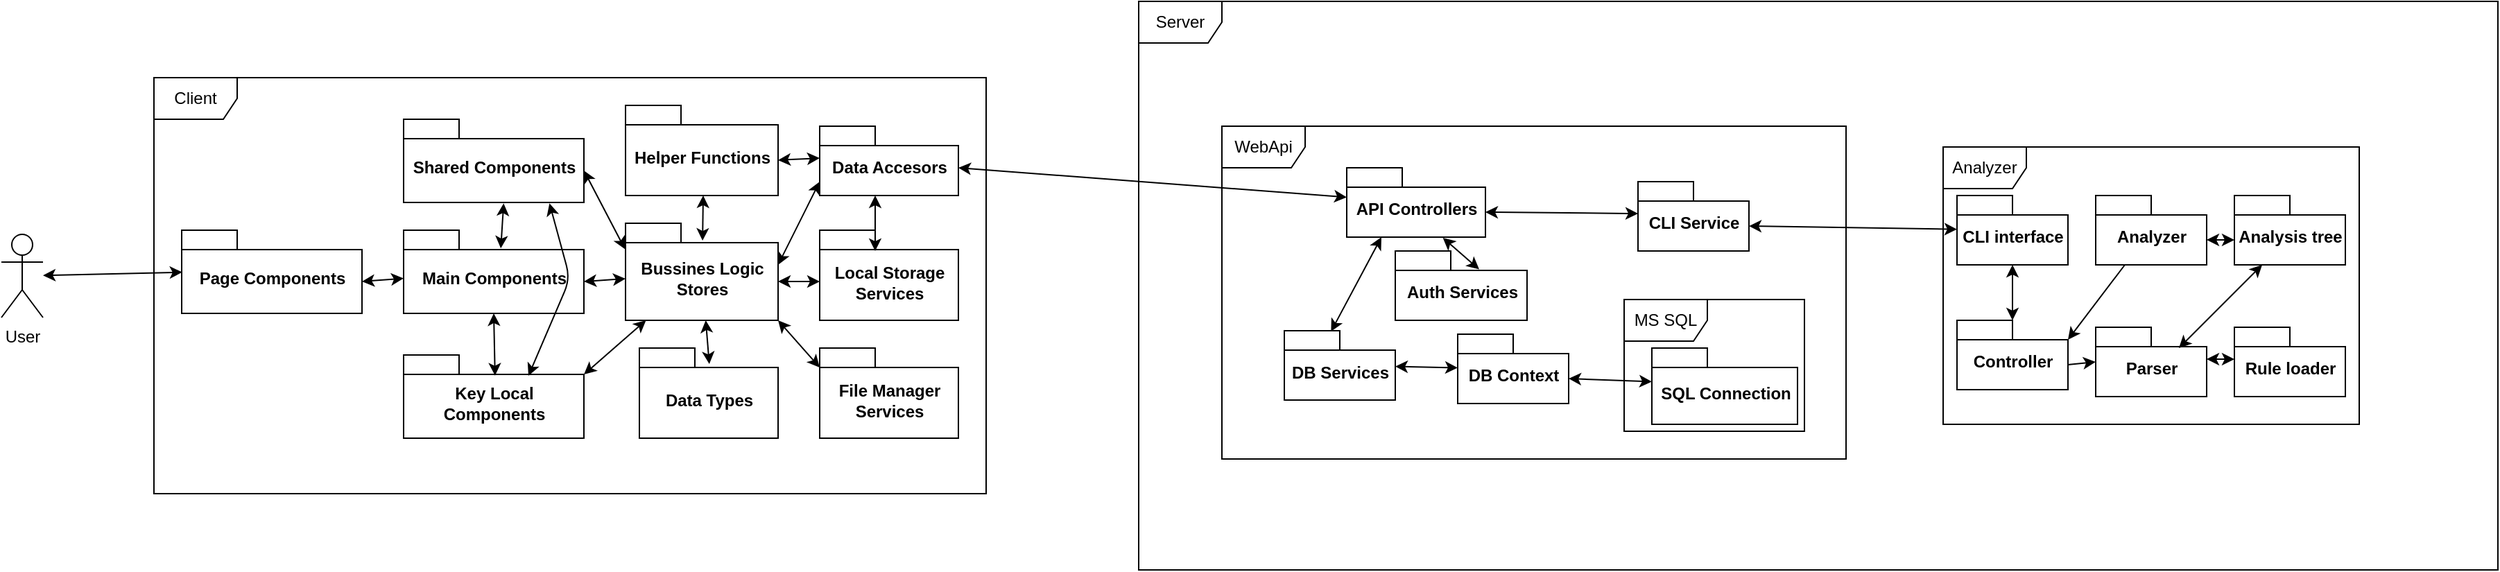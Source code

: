 <mxfile version="14.9.9" type="device"><diagram id="LTccUv_rX1cCmHkAag06" name="Page-1"><mxGraphModel dx="2523" dy="946" grid="1" gridSize="10" guides="1" tooltips="1" connect="1" arrows="1" fold="1" page="1" pageScale="1" pageWidth="850" pageHeight="1100" math="0" shadow="0"><root><mxCell id="0"/><mxCell id="1" parent="0"/><mxCell id="hijYNUA0aTNlwj546k5S-3" value="Server" style="shape=umlFrame;whiteSpace=wrap;html=1;" vertex="1" parent="1"><mxGeometry x="240" y="290" width="980" height="410" as="geometry"/></mxCell><mxCell id="hijYNUA0aTNlwj546k5S-2" value="WebApi" style="shape=umlFrame;whiteSpace=wrap;html=1;" vertex="1" parent="1"><mxGeometry x="300" y="380" width="450" height="240" as="geometry"/></mxCell><mxCell id="hijYNUA0aTNlwj546k5S-24" value="MS SQL" style="shape=umlFrame;whiteSpace=wrap;html=1;" vertex="1" parent="1"><mxGeometry x="590" y="505" width="130" height="95" as="geometry"/></mxCell><mxCell id="hijYNUA0aTNlwj546k5S-4" value="Client" style="shape=umlFrame;whiteSpace=wrap;html=1;" vertex="1" parent="1"><mxGeometry x="-470" y="345" width="600" height="300" as="geometry"/></mxCell><mxCell id="hijYNUA0aTNlwj546k5S-1" value="Analyzer" style="shape=umlFrame;whiteSpace=wrap;html=1;" vertex="1" parent="1"><mxGeometry x="820" y="395" width="300" height="200" as="geometry"/></mxCell><mxCell id="hijYNUA0aTNlwj546k5S-6" value="CLI interface" style="shape=folder;fontStyle=1;spacingTop=10;tabWidth=40;tabHeight=14;tabPosition=left;html=1;" vertex="1" parent="1"><mxGeometry x="830" y="430" width="80" height="50" as="geometry"/></mxCell><mxCell id="hijYNUA0aTNlwj546k5S-7" value="Controller" style="shape=folder;fontStyle=1;spacingTop=10;tabWidth=40;tabHeight=14;tabPosition=left;html=1;" vertex="1" parent="1"><mxGeometry x="830" y="520" width="80" height="50" as="geometry"/></mxCell><mxCell id="hijYNUA0aTNlwj546k5S-8" value="Parser" style="shape=folder;fontStyle=1;spacingTop=10;tabWidth=40;tabHeight=14;tabPosition=left;html=1;" vertex="1" parent="1"><mxGeometry x="930" y="525" width="80" height="50" as="geometry"/></mxCell><mxCell id="hijYNUA0aTNlwj546k5S-9" value="Rule loader" style="shape=folder;fontStyle=1;spacingTop=10;tabWidth=40;tabHeight=14;tabPosition=left;html=1;" vertex="1" parent="1"><mxGeometry x="1030" y="525" width="80" height="50" as="geometry"/></mxCell><mxCell id="hijYNUA0aTNlwj546k5S-10" value="Analysis tree" style="shape=folder;fontStyle=1;spacingTop=10;tabWidth=40;tabHeight=14;tabPosition=left;html=1;" vertex="1" parent="1"><mxGeometry x="1030" y="430" width="80" height="50" as="geometry"/></mxCell><mxCell id="hijYNUA0aTNlwj546k5S-11" value="Analyzer" style="shape=folder;fontStyle=1;spacingTop=10;tabWidth=40;tabHeight=14;tabPosition=left;html=1;" vertex="1" parent="1"><mxGeometry x="930" y="430" width="80" height="50" as="geometry"/></mxCell><mxCell id="hijYNUA0aTNlwj546k5S-12" value="" style="endArrow=classic;startArrow=classic;html=1;exitX=0;exitY=0;exitDx=40;exitDy=0;exitPerimeter=0;" edge="1" parent="1" source="hijYNUA0aTNlwj546k5S-7" target="hijYNUA0aTNlwj546k5S-6"><mxGeometry width="50" height="50" relative="1" as="geometry"><mxPoint x="870" y="650" as="sourcePoint"/><mxPoint x="920" y="600" as="targetPoint"/></mxGeometry></mxCell><mxCell id="hijYNUA0aTNlwj546k5S-13" value="" style="endArrow=classic;html=1;exitX=0;exitY=0;exitDx=80;exitDy=32;exitPerimeter=0;" edge="1" parent="1" source="hijYNUA0aTNlwj546k5S-7"><mxGeometry width="50" height="50" relative="1" as="geometry"><mxPoint x="890" y="700" as="sourcePoint"/><mxPoint x="930" y="550" as="targetPoint"/></mxGeometry></mxCell><mxCell id="hijYNUA0aTNlwj546k5S-15" value="" style="endArrow=classic;startArrow=classic;html=1;entryX=0;entryY=0;entryDx=0;entryDy=23;entryPerimeter=0;" edge="1" parent="1" target="hijYNUA0aTNlwj546k5S-9"><mxGeometry width="50" height="50" relative="1" as="geometry"><mxPoint x="1010" y="548" as="sourcePoint"/><mxPoint x="880" y="600" as="targetPoint"/></mxGeometry></mxCell><mxCell id="hijYNUA0aTNlwj546k5S-18" value="" style="endArrow=classic;startArrow=classic;html=1;exitX=0;exitY=0;exitDx=80;exitDy=32;exitPerimeter=0;entryX=0;entryY=0;entryDx=0;entryDy=32;entryPerimeter=0;" edge="1" parent="1" source="hijYNUA0aTNlwj546k5S-11" target="hijYNUA0aTNlwj546k5S-10"><mxGeometry width="50" height="50" relative="1" as="geometry"><mxPoint x="980" y="530" as="sourcePoint"/><mxPoint x="1030" y="480" as="targetPoint"/></mxGeometry></mxCell><mxCell id="hijYNUA0aTNlwj546k5S-19" value="" style="endArrow=classic;startArrow=classic;html=1;entryX=0.25;entryY=1;entryDx=0;entryDy=0;entryPerimeter=0;" edge="1" parent="1" target="hijYNUA0aTNlwj546k5S-10"><mxGeometry width="50" height="50" relative="1" as="geometry"><mxPoint x="990" y="540" as="sourcePoint"/><mxPoint x="1040" y="490" as="targetPoint"/></mxGeometry></mxCell><mxCell id="hijYNUA0aTNlwj546k5S-20" value="" style="endArrow=classic;html=1;entryX=0;entryY=0;entryDx=80;entryDy=14;entryPerimeter=0;" edge="1" parent="1" source="hijYNUA0aTNlwj546k5S-11" target="hijYNUA0aTNlwj546k5S-7"><mxGeometry width="50" height="50" relative="1" as="geometry"><mxPoint x="830" y="650" as="sourcePoint"/><mxPoint x="880" y="600" as="targetPoint"/></mxGeometry></mxCell><mxCell id="hijYNUA0aTNlwj546k5S-21" value="CLI Service" style="shape=folder;fontStyle=1;spacingTop=10;tabWidth=40;tabHeight=14;tabPosition=left;html=1;" vertex="1" parent="1"><mxGeometry x="600" y="420" width="80" height="50" as="geometry"/></mxCell><mxCell id="hijYNUA0aTNlwj546k5S-22" value="" style="endArrow=classic;startArrow=classic;html=1;exitX=0;exitY=0;exitDx=80;exitDy=32;exitPerimeter=0;" edge="1" parent="1" source="hijYNUA0aTNlwj546k5S-21" target="hijYNUA0aTNlwj546k5S-6"><mxGeometry width="50" height="50" relative="1" as="geometry"><mxPoint x="630" y="440" as="sourcePoint"/><mxPoint x="770" y="460" as="targetPoint"/></mxGeometry></mxCell><mxCell id="hijYNUA0aTNlwj546k5S-23" value="SQL Connection" style="shape=folder;fontStyle=1;spacingTop=10;tabWidth=40;tabHeight=14;tabPosition=left;html=1;" vertex="1" parent="1"><mxGeometry x="610" y="540" width="105" height="55" as="geometry"/></mxCell><mxCell id="hijYNUA0aTNlwj546k5S-25" value="DB Context" style="shape=folder;fontStyle=1;spacingTop=10;tabWidth=40;tabHeight=14;tabPosition=left;html=1;" vertex="1" parent="1"><mxGeometry x="470" y="530" width="80" height="50" as="geometry"/></mxCell><mxCell id="hijYNUA0aTNlwj546k5S-26" value="DB Services" style="shape=folder;fontStyle=1;spacingTop=10;tabWidth=40;tabHeight=14;tabPosition=left;html=1;" vertex="1" parent="1"><mxGeometry x="345" y="527.5" width="80" height="50" as="geometry"/></mxCell><mxCell id="hijYNUA0aTNlwj546k5S-27" value="API Controllers" style="shape=folder;fontStyle=1;spacingTop=10;tabWidth=40;tabHeight=14;tabPosition=left;html=1;" vertex="1" parent="1"><mxGeometry x="390" y="410" width="100" height="50" as="geometry"/></mxCell><mxCell id="hijYNUA0aTNlwj546k5S-29" value="Auth Services" style="shape=folder;fontStyle=1;spacingTop=10;tabWidth=40;tabHeight=14;tabPosition=left;html=1;" vertex="1" parent="1"><mxGeometry x="425" y="470" width="95" height="50" as="geometry"/></mxCell><mxCell id="hijYNUA0aTNlwj546k5S-30" value="" style="endArrow=classic;startArrow=classic;html=1;entryX=0;entryY=0;entryDx=0;entryDy=23;entryPerimeter=0;exitX=0;exitY=0;exitDx=100;exitDy=32;exitPerimeter=0;" edge="1" parent="1" source="hijYNUA0aTNlwj546k5S-27" target="hijYNUA0aTNlwj546k5S-21"><mxGeometry width="50" height="50" relative="1" as="geometry"><mxPoint x="520" y="490" as="sourcePoint"/><mxPoint x="570" y="440" as="targetPoint"/></mxGeometry></mxCell><mxCell id="hijYNUA0aTNlwj546k5S-31" value="" style="endArrow=classic;startArrow=classic;html=1;entryX=0.637;entryY=0.265;entryDx=0;entryDy=0;entryPerimeter=0;exitX=0.693;exitY=1.01;exitDx=0;exitDy=0;exitPerimeter=0;" edge="1" parent="1" source="hijYNUA0aTNlwj546k5S-27" target="hijYNUA0aTNlwj546k5S-29"><mxGeometry width="50" height="50" relative="1" as="geometry"><mxPoint x="500" y="452.0" as="sourcePoint"/><mxPoint x="610" y="453.0" as="targetPoint"/></mxGeometry></mxCell><mxCell id="hijYNUA0aTNlwj546k5S-32" value="" style="endArrow=classic;startArrow=classic;html=1;entryX=0.25;entryY=1;entryDx=0;entryDy=0;entryPerimeter=0;exitX=0.421;exitY=0.011;exitDx=0;exitDy=0;exitPerimeter=0;" edge="1" parent="1" source="hijYNUA0aTNlwj546k5S-26" target="hijYNUA0aTNlwj546k5S-27"><mxGeometry width="50" height="50" relative="1" as="geometry"><mxPoint x="385" y="524.0" as="sourcePoint"/><mxPoint x="495" y="525.0" as="targetPoint"/></mxGeometry></mxCell><mxCell id="hijYNUA0aTNlwj546k5S-34" value="" style="endArrow=classic;startArrow=classic;html=1;" edge="1" parent="1"><mxGeometry width="50" height="50" relative="1" as="geometry"><mxPoint x="425" y="553.3" as="sourcePoint"/><mxPoint x="470" y="554.2" as="targetPoint"/></mxGeometry></mxCell><mxCell id="hijYNUA0aTNlwj546k5S-35" value="" style="endArrow=classic;startArrow=classic;html=1;exitX=0;exitY=0;exitDx=80;exitDy=32;exitPerimeter=0;entryX=0;entryY=0;entryDx=0;entryDy=24.25;entryPerimeter=0;" edge="1" parent="1" source="hijYNUA0aTNlwj546k5S-25" target="hijYNUA0aTNlwj546k5S-23"><mxGeometry width="50" height="50" relative="1" as="geometry"><mxPoint x="435" y="563.3" as="sourcePoint"/><mxPoint x="590" y="559" as="targetPoint"/></mxGeometry></mxCell><mxCell id="hijYNUA0aTNlwj546k5S-36" value="Data Accesors" style="shape=folder;fontStyle=1;spacingTop=10;tabWidth=40;tabHeight=14;tabPosition=left;html=1;" vertex="1" parent="1"><mxGeometry x="10" y="380" width="100" height="50" as="geometry"/></mxCell><mxCell id="hijYNUA0aTNlwj546k5S-37" value="Bussines Logic&lt;br&gt;Stores" style="shape=folder;fontStyle=1;spacingTop=10;tabWidth=40;tabHeight=14;tabPosition=left;html=1;" vertex="1" parent="1"><mxGeometry x="-130" y="450" width="110" height="70" as="geometry"/></mxCell><mxCell id="hijYNUA0aTNlwj546k5S-38" value="Local Storage&lt;br&gt;Services" style="shape=folder;fontStyle=1;spacingTop=10;tabWidth=40;tabHeight=14;tabPosition=left;html=1;" vertex="1" parent="1"><mxGeometry x="10" y="455" width="100" height="65" as="geometry"/></mxCell><mxCell id="hijYNUA0aTNlwj546k5S-39" value="File Manager&lt;br&gt;Services" style="shape=folder;fontStyle=1;spacingTop=10;tabWidth=40;tabHeight=14;tabPosition=left;html=1;" vertex="1" parent="1"><mxGeometry x="10" y="540" width="100" height="65" as="geometry"/></mxCell><mxCell id="hijYNUA0aTNlwj546k5S-40" value="Data Types" style="shape=folder;fontStyle=1;spacingTop=10;tabWidth=40;tabHeight=14;tabPosition=left;html=1;" vertex="1" parent="1"><mxGeometry x="-120" y="540" width="100" height="65" as="geometry"/></mxCell><mxCell id="hijYNUA0aTNlwj546k5S-41" value="Helper Functions" style="shape=folder;fontStyle=1;spacingTop=10;tabWidth=40;tabHeight=14;tabPosition=left;html=1;" vertex="1" parent="1"><mxGeometry x="-130" y="365" width="110" height="65" as="geometry"/></mxCell><mxCell id="hijYNUA0aTNlwj546k5S-42" value="Shared Components" style="shape=folder;fontStyle=1;spacingTop=10;tabWidth=40;tabHeight=14;tabPosition=left;html=1;" vertex="1" parent="1"><mxGeometry x="-290" y="375" width="130" height="60" as="geometry"/></mxCell><mxCell id="hijYNUA0aTNlwj546k5S-43" value="Key Local&lt;br&gt;Components" style="shape=folder;fontStyle=1;spacingTop=10;tabWidth=40;tabHeight=14;tabPosition=left;html=1;" vertex="1" parent="1"><mxGeometry x="-290" y="545" width="130" height="60" as="geometry"/></mxCell><mxCell id="hijYNUA0aTNlwj546k5S-44" value="Main Components" style="shape=folder;fontStyle=1;spacingTop=10;tabWidth=40;tabHeight=14;tabPosition=left;html=1;" vertex="1" parent="1"><mxGeometry x="-290" y="455" width="130" height="60" as="geometry"/></mxCell><mxCell id="hijYNUA0aTNlwj546k5S-45" value="Page Components" style="shape=folder;fontStyle=1;spacingTop=10;tabWidth=40;tabHeight=14;tabPosition=left;html=1;" vertex="1" parent="1"><mxGeometry x="-450" y="455" width="130" height="60" as="geometry"/></mxCell><mxCell id="hijYNUA0aTNlwj546k5S-46" value="User" style="shape=umlActor;verticalLabelPosition=bottom;verticalAlign=top;html=1;" vertex="1" parent="1"><mxGeometry x="-580" y="458" width="30" height="60" as="geometry"/></mxCell><mxCell id="hijYNUA0aTNlwj546k5S-47" value="" style="endArrow=classic;startArrow=classic;html=1;entryX=0.003;entryY=0.505;entryDx=0;entryDy=0;entryPerimeter=0;" edge="1" parent="1" source="hijYNUA0aTNlwj546k5S-46" target="hijYNUA0aTNlwj546k5S-45"><mxGeometry width="50" height="50" relative="1" as="geometry"><mxPoint x="-530" y="555" as="sourcePoint"/><mxPoint x="-480" y="505" as="targetPoint"/></mxGeometry></mxCell><mxCell id="hijYNUA0aTNlwj546k5S-48" value="" style="endArrow=classic;startArrow=classic;html=1;exitX=0.809;exitY=1.011;exitDx=0;exitDy=0;exitPerimeter=0;" edge="1" parent="1" source="hijYNUA0aTNlwj546k5S-42"><mxGeometry width="50" height="50" relative="1" as="geometry"><mxPoint x="-160" y="415" as="sourcePoint"/><mxPoint x="-200" y="560" as="targetPoint"/><Array as="points"><mxPoint x="-170" y="490"/></Array></mxGeometry></mxCell><mxCell id="hijYNUA0aTNlwj546k5S-49" value="" style="endArrow=classic;startArrow=classic;html=1;entryX=0.555;entryY=1.011;entryDx=0;entryDy=0;entryPerimeter=0;exitX=0.539;exitY=0.218;exitDx=0;exitDy=0;exitPerimeter=0;" edge="1" parent="1" source="hijYNUA0aTNlwj546k5S-44" target="hijYNUA0aTNlwj546k5S-42"><mxGeometry width="50" height="50" relative="1" as="geometry"><mxPoint x="-520" y="780" as="sourcePoint"/><mxPoint x="-470" y="730" as="targetPoint"/></mxGeometry></mxCell><mxCell id="hijYNUA0aTNlwj546k5S-50" value="" style="endArrow=classic;startArrow=classic;html=1;entryX=0.507;entryY=0.247;entryDx=0;entryDy=0;entryPerimeter=0;exitX=0.5;exitY=1;exitDx=0;exitDy=0;exitPerimeter=0;" edge="1" parent="1" source="hijYNUA0aTNlwj546k5S-44" target="hijYNUA0aTNlwj546k5S-43"><mxGeometry width="50" height="50" relative="1" as="geometry"><mxPoint x="-510" y="790" as="sourcePoint"/><mxPoint x="-460" y="740" as="targetPoint"/></mxGeometry></mxCell><mxCell id="hijYNUA0aTNlwj546k5S-51" value="" style="endArrow=classic;startArrow=classic;html=1;exitX=0;exitY=0;exitDx=130;exitDy=37;exitPerimeter=0;" edge="1" parent="1" source="hijYNUA0aTNlwj546k5S-45" target="hijYNUA0aTNlwj546k5S-44"><mxGeometry width="50" height="50" relative="1" as="geometry"><mxPoint x="-370" y="590" as="sourcePoint"/><mxPoint x="-320" y="540" as="targetPoint"/></mxGeometry></mxCell><mxCell id="hijYNUA0aTNlwj546k5S-52" value="" style="endArrow=classic;startArrow=classic;html=1;exitX=0;exitY=0;exitDx=130;exitDy=37;exitPerimeter=0;" edge="1" parent="1" source="hijYNUA0aTNlwj546k5S-44"><mxGeometry width="50" height="50" relative="1" as="geometry"><mxPoint x="-160" y="500" as="sourcePoint"/><mxPoint x="-130" y="490" as="targetPoint"/></mxGeometry></mxCell><mxCell id="hijYNUA0aTNlwj546k5S-53" value="" style="endArrow=classic;startArrow=classic;html=1;exitX=0;exitY=0;exitDx=130;exitDy=14;exitPerimeter=0;" edge="1" parent="1" source="hijYNUA0aTNlwj546k5S-43" target="hijYNUA0aTNlwj546k5S-37"><mxGeometry width="50" height="50" relative="1" as="geometry"><mxPoint x="-195" y="568" as="sourcePoint"/><mxPoint x="-145" y="518" as="targetPoint"/></mxGeometry></mxCell><mxCell id="hijYNUA0aTNlwj546k5S-54" value="" style="endArrow=classic;startArrow=classic;html=1;exitX=0;exitY=0;exitDx=130;exitDy=37;exitPerimeter=0;entryX=-0.003;entryY=0.268;entryDx=0;entryDy=0;entryPerimeter=0;" edge="1" parent="1" source="hijYNUA0aTNlwj546k5S-42" target="hijYNUA0aTNlwj546k5S-37"><mxGeometry width="50" height="50" relative="1" as="geometry"><mxPoint x="-150" y="502" as="sourcePoint"/><mxPoint x="-120" y="500" as="targetPoint"/></mxGeometry></mxCell><mxCell id="hijYNUA0aTNlwj546k5S-55" value="" style="endArrow=classic;startArrow=classic;html=1;entryX=0.505;entryY=0.179;entryDx=0;entryDy=0;entryPerimeter=0;" edge="1" parent="1" target="hijYNUA0aTNlwj546k5S-37"><mxGeometry width="50" height="50" relative="1" as="geometry"><mxPoint x="-74" y="430" as="sourcePoint"/><mxPoint x="-120.33" y="478.76" as="targetPoint"/></mxGeometry></mxCell><mxCell id="hijYNUA0aTNlwj546k5S-56" value="" style="endArrow=classic;startArrow=classic;html=1;exitX=0.504;exitY=0.177;exitDx=0;exitDy=0;exitPerimeter=0;" edge="1" parent="1" source="hijYNUA0aTNlwj546k5S-40" target="hijYNUA0aTNlwj546k5S-37"><mxGeometry width="50" height="50" relative="1" as="geometry"><mxPoint x="-64.0" y="440" as="sourcePoint"/><mxPoint x="-64.45" y="472.53" as="targetPoint"/></mxGeometry></mxCell><mxCell id="hijYNUA0aTNlwj546k5S-57" value="" style="endArrow=classic;startArrow=classic;html=1;" edge="1" parent="1"><mxGeometry width="50" height="50" relative="1" as="geometry"><mxPoint x="-20" y="480" as="sourcePoint"/><mxPoint x="10" y="420" as="targetPoint"/></mxGeometry></mxCell><mxCell id="hijYNUA0aTNlwj546k5S-58" value="" style="endArrow=classic;startArrow=classic;html=1;entryX=0;entryY=0;entryDx=0;entryDy=23;entryPerimeter=0;exitX=0;exitY=0;exitDx=110;exitDy=39.5;exitPerimeter=0;" edge="1" parent="1" source="hijYNUA0aTNlwj546k5S-41" target="hijYNUA0aTNlwj546k5S-36"><mxGeometry width="50" height="50" relative="1" as="geometry"><mxPoint x="-20" y="410" as="sourcePoint"/><mxPoint x="20" y="413.0" as="targetPoint"/></mxGeometry></mxCell><mxCell id="hijYNUA0aTNlwj546k5S-59" value="" style="endArrow=classic;startArrow=classic;html=1;exitX=0;exitY=0;exitDx=110;exitDy=42;exitPerimeter=0;" edge="1" parent="1" source="hijYNUA0aTNlwj546k5S-37"><mxGeometry width="50" height="50" relative="1" as="geometry"><mxPoint x="-10" y="414.5" as="sourcePoint"/><mxPoint x="10" y="492" as="targetPoint"/></mxGeometry></mxCell><mxCell id="hijYNUA0aTNlwj546k5S-60" value="" style="endArrow=classic;startArrow=classic;html=1;" edge="1" parent="1"><mxGeometry width="50" height="50" relative="1" as="geometry"><mxPoint x="50" y="430" as="sourcePoint"/><mxPoint x="50" y="470" as="targetPoint"/></mxGeometry></mxCell><mxCell id="hijYNUA0aTNlwj546k5S-61" value="" style="endArrow=classic;startArrow=classic;html=1;entryX=0;entryY=0;entryDx=0;entryDy=14;entryPerimeter=0;exitX=0;exitY=0;exitDx=110;exitDy=70;exitPerimeter=0;" edge="1" parent="1" source="hijYNUA0aTNlwj546k5S-37" target="hijYNUA0aTNlwj546k5S-39"><mxGeometry width="50" height="50" relative="1" as="geometry"><mxPoint x="60" y="440" as="sourcePoint"/><mxPoint x="60" y="480" as="targetPoint"/></mxGeometry></mxCell><mxCell id="hijYNUA0aTNlwj546k5S-62" value="" style="endArrow=classic;startArrow=classic;html=1;" edge="1" parent="1" target="hijYNUA0aTNlwj546k5S-27"><mxGeometry width="50" height="50" relative="1" as="geometry"><mxPoint x="110" y="410" as="sourcePoint"/><mxPoint x="210" y="430" as="targetPoint"/></mxGeometry></mxCell></root></mxGraphModel></diagram></mxfile>